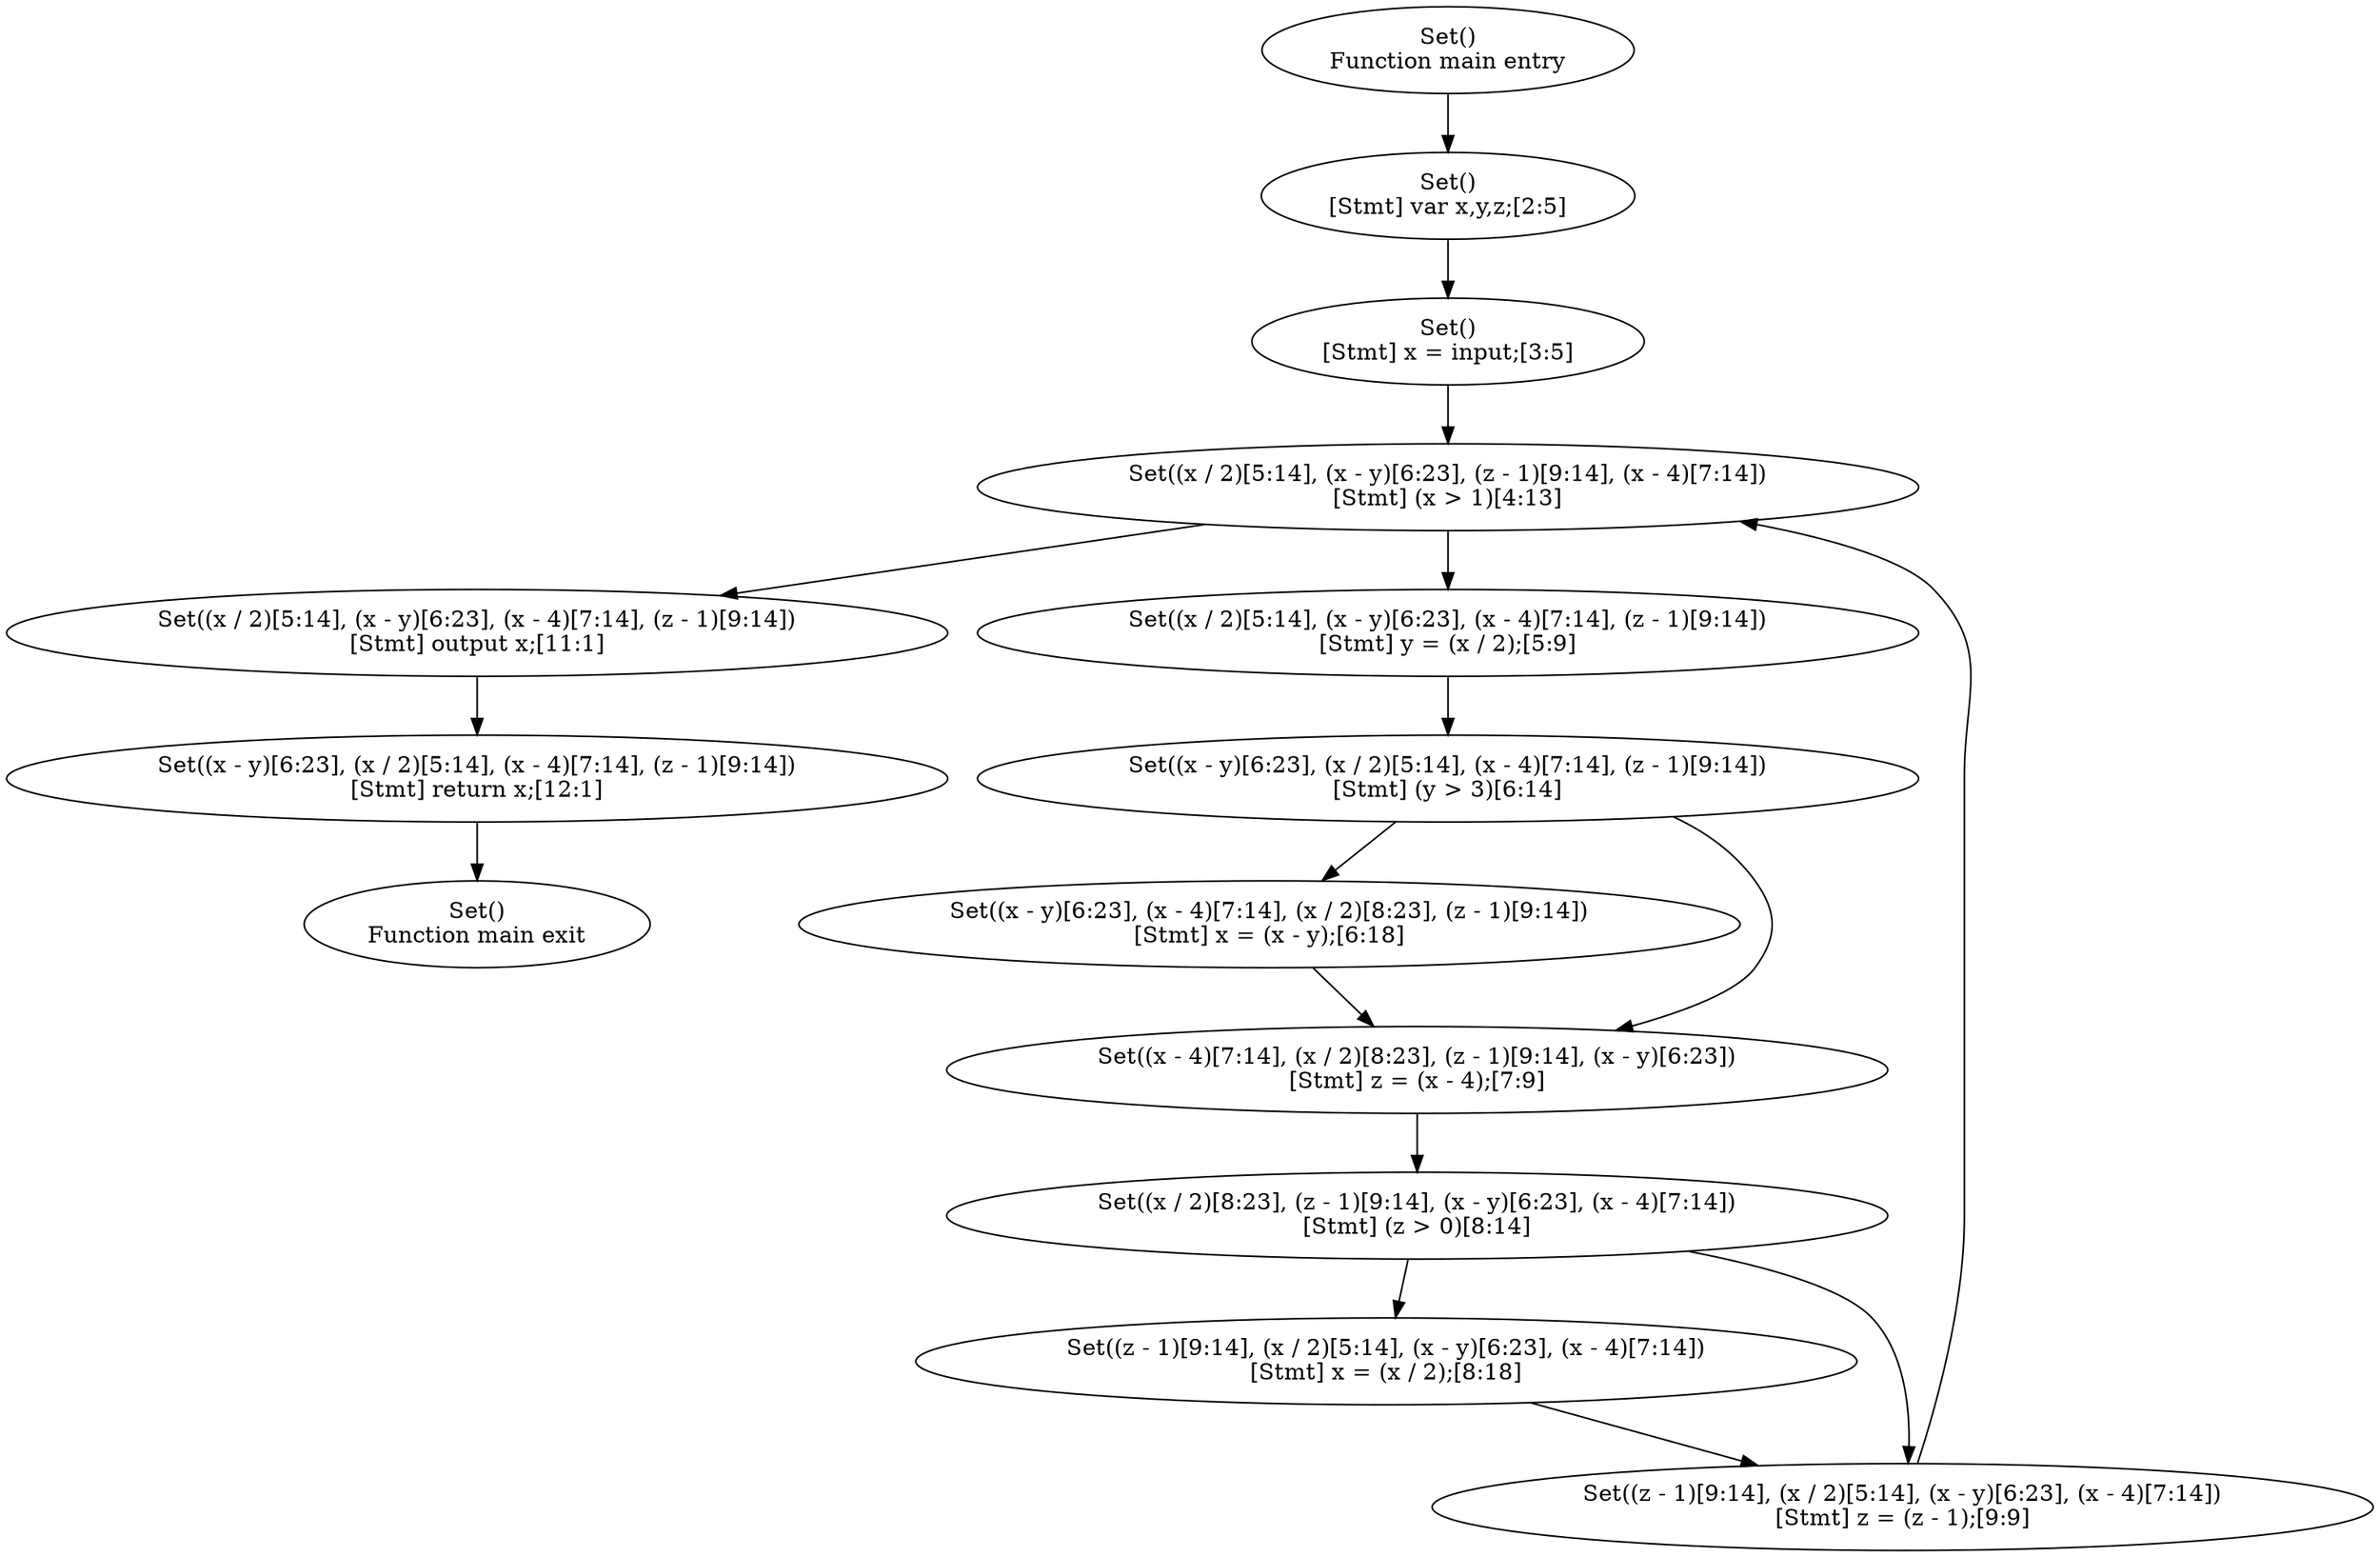 digraph CFG{entry1_1[label="Set()\nFunction main entry"]
exit1_1[label="Set()\nFunction main exit"]
real13_4[label="Set((x / 2)[5:14], (x - y)[6:23], (z - 1)[9:14], (x - 4)[7:14])\n[Stmt] (x \> 1)[4:13]"]
real14_6[label="Set((x - y)[6:23], (x / 2)[5:14], (x - 4)[7:14], (z - 1)[9:14])\n[Stmt] (y \> 3)[6:14]"]
real14_8[label="Set((x / 2)[8:23], (z - 1)[9:14], (x - y)[6:23], (x - 4)[7:14])\n[Stmt] (z \> 0)[8:14]"]
real18_6[label="Set((x - y)[6:23], (x - 4)[7:14], (x / 2)[8:23], (z - 1)[9:14])\n[Stmt] x = (x - y);[6:18]"]
real18_8[label="Set((z - 1)[9:14], (x / 2)[5:14], (x - y)[6:23], (x - 4)[7:14])\n[Stmt] x = (x / 2);[8:18]"]
real1_11[label="Set((x / 2)[5:14], (x - y)[6:23], (x - 4)[7:14], (z - 1)[9:14])\n[Stmt] output x;[11:1]"]
real1_12[label="Set((x - y)[6:23], (x / 2)[5:14], (x - 4)[7:14], (z - 1)[9:14])\n[Stmt] return x;[12:1]"]
real5_2[label="Set()\n[Stmt] var x,y,z;[2:5]"]
real5_3[label="Set()\n[Stmt] x = input;[3:5]"]
real9_5[label="Set((x / 2)[5:14], (x - y)[6:23], (x - 4)[7:14], (z - 1)[9:14])\n[Stmt] y = (x / 2);[5:9]"]
real9_7[label="Set((x - 4)[7:14], (x / 2)[8:23], (z - 1)[9:14], (x - y)[6:23])\n[Stmt] z = (x - 4);[7:9]"]
real9_9[label="Set((z - 1)[9:14], (x / 2)[5:14], (x - y)[6:23], (x - 4)[7:14])\n[Stmt] z = (z - 1);[9:9]"]
entry1_1 -> real5_2[label=""]
real13_4 -> real1_11[label=""]
real13_4 -> real9_5[label=""]
real14_6 -> real18_6[label=""]
real14_6 -> real9_7[label=""]
real14_8 -> real18_8[label=""]
real14_8 -> real9_9[label=""]
real18_6 -> real9_7[label=""]
real18_8 -> real9_9[label=""]
real1_11 -> real1_12[label=""]
real1_12 -> exit1_1[label=""]
real5_2 -> real5_3[label=""]
real5_3 -> real13_4[label=""]
real9_5 -> real14_6[label=""]
real9_7 -> real14_8[label=""]
real9_9 -> real13_4[label=""]
}